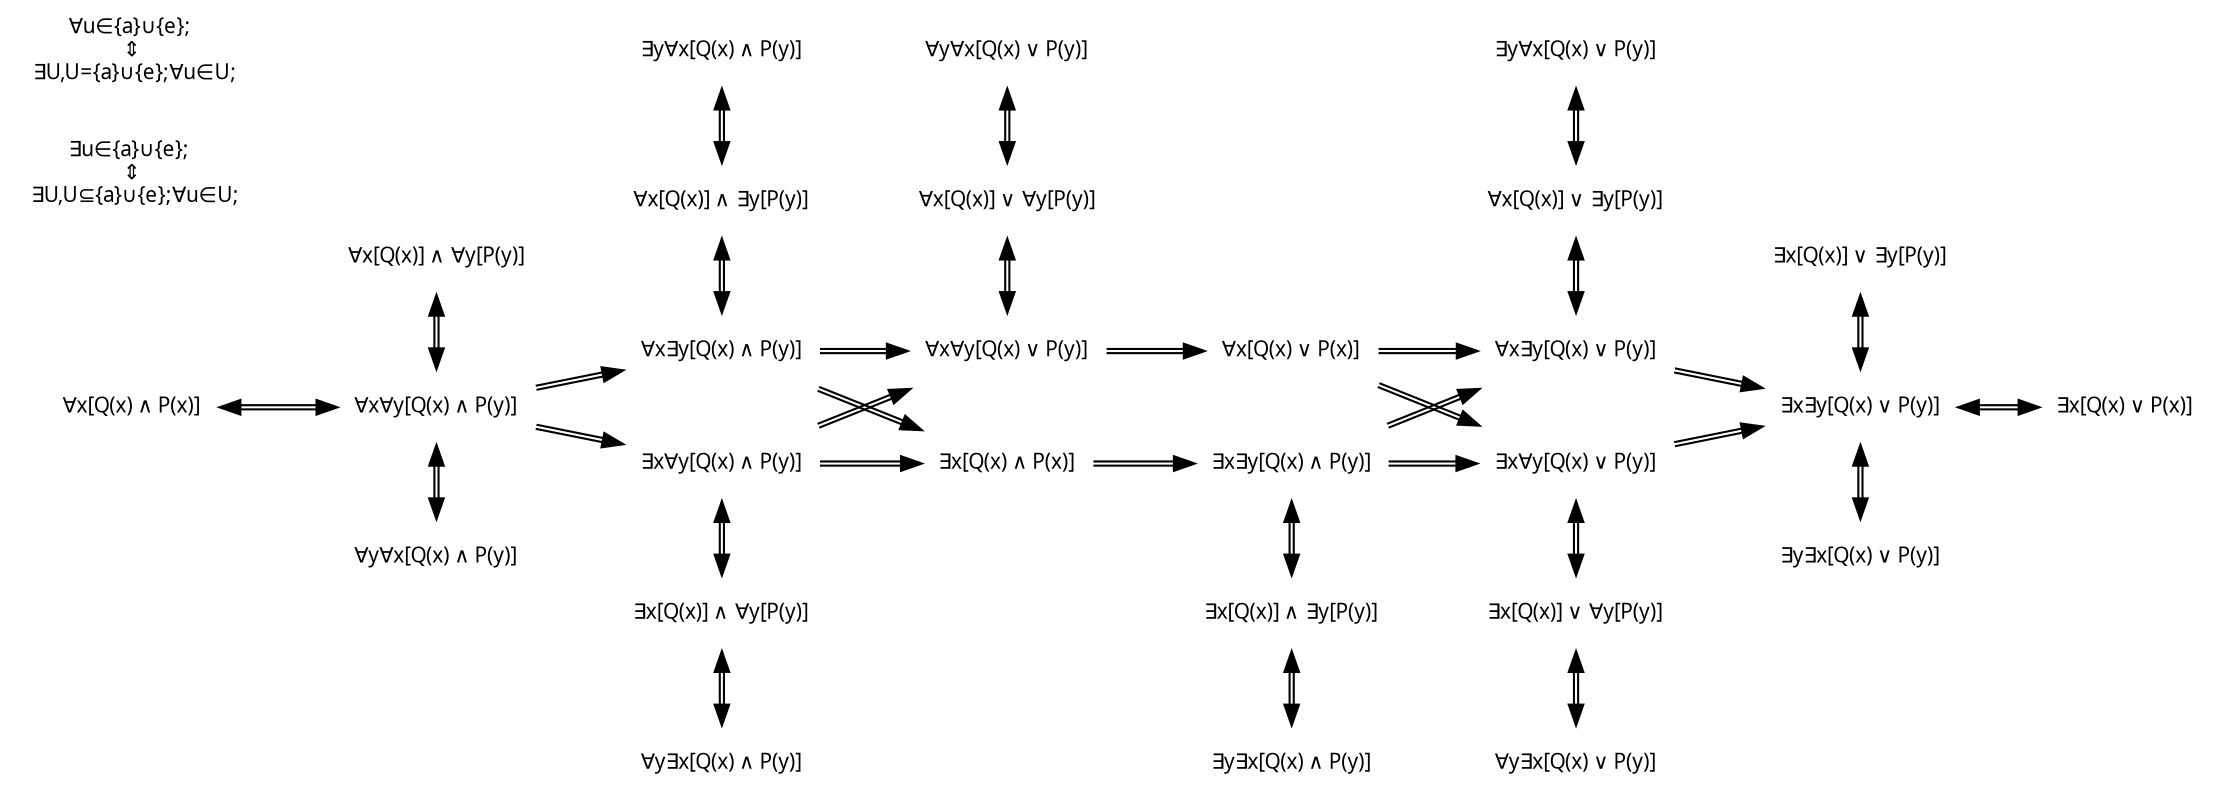 digraph{
    node[fontname="Consola", fontsize="10"];
    edge[fontname="Consola", fontsize="10"];
    graph[fontname="Consola", fontsize="10", charset="utf-8"];
    graph[compound="true", clusterrank="global", newrank="true"];

    node[shape="plaintext"];
    edge[color="black:black"];
    graph[pagedir="TL", rankdir="LR"];

        {rank="same"; Au[label="∀u∈{a}∪{e}; \n ⇕ \n ∃U,U={a}∪{e};∀u∈U;"]; Eu[label="∃u∈{a}∪{e}; \n ⇕ \n ∃U,U⊆{a}∪{e};∀u∈U;"]; AxM[label="∀x[Q(x) ∧ P(x)]"];}
        {rank="same"; AxMAy[label="∀x[Q(x)] ∧ ∀y[P(y)]"]; AxAyM[label="∀x∀y[Q(x) ∧ P(y)]"]; AyAxM[label="∀y∀x[Q(x) ∧ P(y)]"];}
        {rank="same"; EyAxM[label="∃y∀x[Q(x) ∧ P(y)]"]; AxMEy[label="∀x[Q(x)] ∧ ∃y[P(y)]"]; AxEyM[label="∀x∃y[Q(x) ∧ P(y)]"]; ExAyM[label="∃x∀y[Q(x) ∧ P(y)]"];   ExMAy[label="∃x[Q(x)] ∧ ∀y[P(y)]"]; AyExM[label="∀y∃x[Q(x) ∧ P(y)]"];}
        {rank="same"; AyAxW[label="∀y∀x[Q(x) ∨ P(y)]"]; AxWAy[label="∀x[Q(x)] ∨ ∀y[P(y)]"]; AxAyW[label="∀x∀y[Q(x) ∨ P(y)]"]; ExM[label="∃x[Q(x) ∧ P(x)]"];}
        {rank="same"; AxW[label="∀x[Q(x) ∨ P(x)]"]; ExEyM[label="∃x∃y[Q(x) ∧ P(y)]"];   ExMEy[label="∃x[Q(x)] ∧ ∃y[P(y)]"]; EyExM[label="∃y∃x[Q(x) ∧ P(y)]"]}
        {rank="same"; EyAxW[label="∃y∀x[Q(x) ∨ P(y)]"]; AxWEy[label="∀x[Q(x)] ∨ ∃y[P(y)]"]; AxEyW[label="∀x∃y[Q(x) ∨ P(y)]"]; ExAyW[label="∃x∀y[Q(x) ∨ P(y)]"];   ExWAy[label="∃x[Q(x)] ∨ ∀y[P(y)]"]; AyExW[label="∀y∃x[Q(x) ∨ P(y)]"];}
        {rank="same"; ExWEy[label="∃x[Q(x)] ∨ ∃y[P(y)]"]; ExEyW[label="∃x∃y[Q(x) ∨ P(y)]"]; EyExW[label="∃y∃x[Q(x) ∨ P(y)]"];}
        {rank="same"; ExW[label="∃x[Q(x) ∨ P(x)]"];}

        Au->Eu[style="invis"];    AxMAy->AxAyM[dir="both", minlen=2]; EyAxM->AxMEy[dir="both", minlen=2]; AyAxW->AxWAy[dir="both", minlen=2]; AxW->ExEyM[style="invis"];          EyAxW->AxWEy[dir="both", minlen=2]; ExWEy->ExEyW[dir="both", minlen=2];
                                  AxAyM->AyAxM[dir="both", minlen=2]; AxMEy->AxEyM[dir="both", minlen=2]; AxWAy->AxAyW[dir="both", minlen=2]; ExEyM->ExMEy[dir="both", minlen=2]; AxWEy->AxEyW[dir="both", minlen=2]; ExEyW->EyExW[dir="both", minlen=2];
                                                                      AxEyM->ExAyM[style="invis"];        AxAyW->ExM[style="invis"];          ExMEy->EyExM[dir="both", minlen=2]; AxEyW->ExAyW[style="invis"];
                                                                      ExAyM->ExMAy[dir="both", minlen=2];                                                                         ExAyW->ExWAy[dir="both", minlen=2];
                                                                      ExMAy->AyExM[dir="both", minlen=2];                                                                         ExWAy->AyExW[dir="both", minlen=2];

        AxM->AxAyM[dir="both"];   AxAyM->AxEyM;                       AxEyM->AxAyW;                       AxAyW->AxW;                         AxW->AxEyW;                         AxEyW->ExEyW;                       ExEyW->ExW[dir="both"];
                                  AxAyM->ExAyM;                       ExAyM->ExM;                         ExM->ExEyM;                         ExEyM->ExAyW;                       ExAyW->ExEyW;

        Au->EyAxM[style="invis"];                                     AxEyM->ExM;                                                             AxW->ExAyW;
                                                                      ExAyM->AxAyW;                                                           ExEyM->AxEyW;
}
